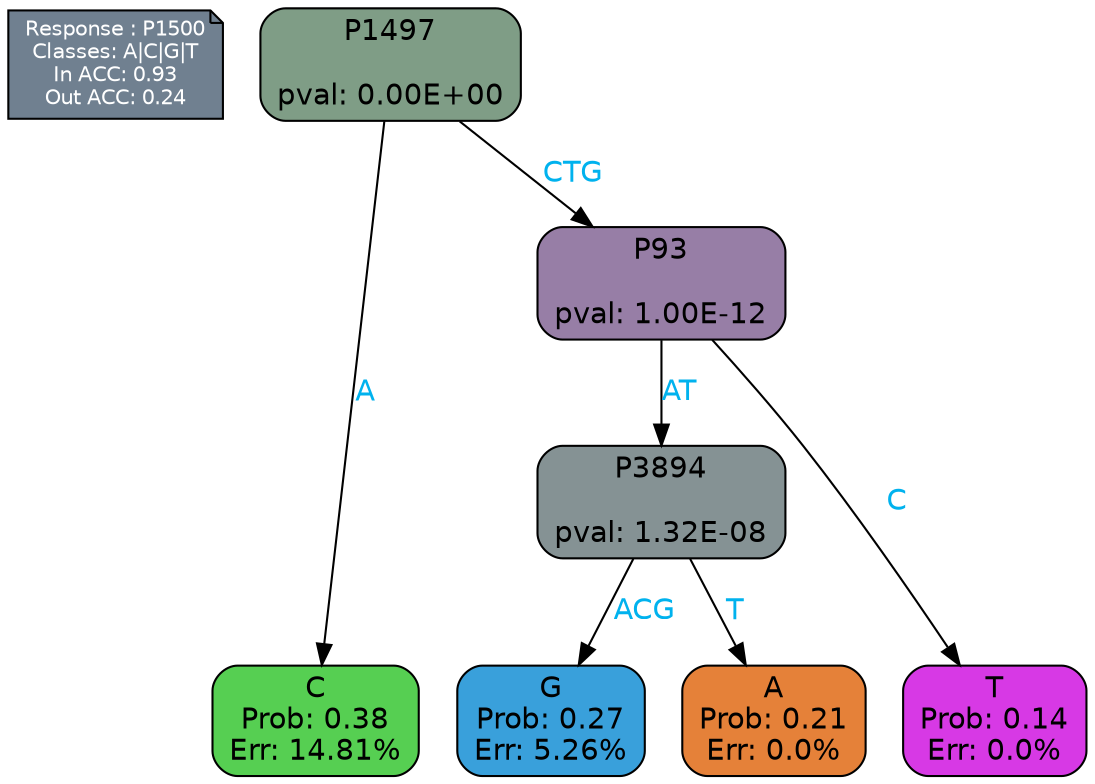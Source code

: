 digraph Tree {
node [shape=box, style="filled, rounded", color="black", fontname=helvetica] ;
graph [ranksep=equally, splines=polylines, bgcolor=transparent, dpi=600] ;
edge [fontname=helvetica] ;
LEGEND [label="Response : P1500
Classes: A|C|G|T
In ACC: 0.93
Out ACC: 0.24
",shape=note,align=left,style=filled,fillcolor="slategray",fontcolor="white",fontsize=10];1 [label="P1497

pval: 0.00E+00", fillcolor="#7f9d86"] ;
2 [label="C
Prob: 0.38
Err: 14.81%", fillcolor="#56cf52"] ;
3 [label="P93

pval: 1.00E-12", fillcolor="#977ea6"] ;
4 [label="P3894

pval: 1.32E-08", fillcolor="#859294"] ;
5 [label="G
Prob: 0.27
Err: 5.26%", fillcolor="#39a0db"] ;
6 [label="A
Prob: 0.21
Err: 0.0%", fillcolor="#e58139"] ;
7 [label="T
Prob: 0.14
Err: 0.0%", fillcolor="#d739e5"] ;
1 -> 2 [label="A",fontcolor=deepskyblue2] ;
1 -> 3 [label="CTG",fontcolor=deepskyblue2] ;
3 -> 4 [label="AT",fontcolor=deepskyblue2] ;
3 -> 7 [label="C",fontcolor=deepskyblue2] ;
4 -> 5 [label="ACG",fontcolor=deepskyblue2] ;
4 -> 6 [label="T",fontcolor=deepskyblue2] ;
{rank = same; 2;5;6;7;}{rank = same; LEGEND;1;}}